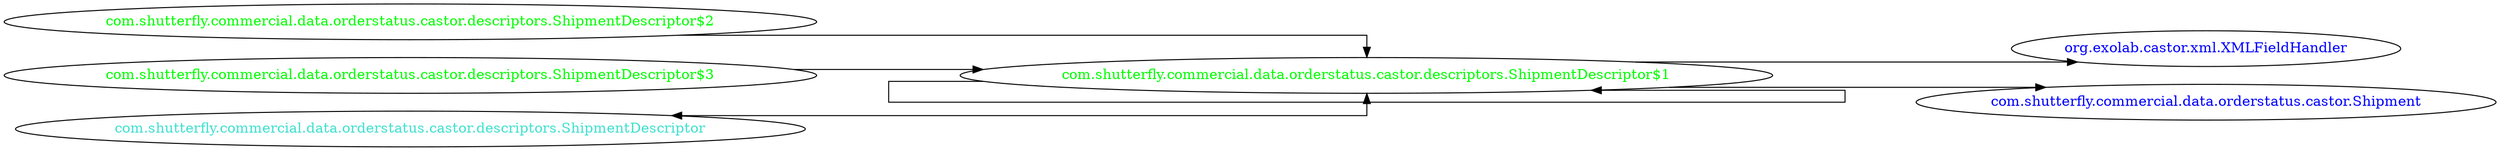 digraph dependencyGraph {
 concentrate=true;
 ranksep="2.0";
 rankdir="LR"; 
 splines="ortho";
"com.shutterfly.commercial.data.orderstatus.castor.descriptors.ShipmentDescriptor$1" [fontcolor="red"];
"org.exolab.castor.xml.XMLFieldHandler" [ fontcolor="blue" ];
"com.shutterfly.commercial.data.orderstatus.castor.descriptors.ShipmentDescriptor$1"->"org.exolab.castor.xml.XMLFieldHandler";
"com.shutterfly.commercial.data.orderstatus.castor.Shipment" [ fontcolor="blue" ];
"com.shutterfly.commercial.data.orderstatus.castor.descriptors.ShipmentDescriptor$1"->"com.shutterfly.commercial.data.orderstatus.castor.Shipment";
"com.shutterfly.commercial.data.orderstatus.castor.descriptors.ShipmentDescriptor$1" [ fontcolor="green" ];
"com.shutterfly.commercial.data.orderstatus.castor.descriptors.ShipmentDescriptor$1"->"com.shutterfly.commercial.data.orderstatus.castor.descriptors.ShipmentDescriptor$1";
"com.shutterfly.commercial.data.orderstatus.castor.descriptors.ShipmentDescriptor$2" [ fontcolor="green" ];
"com.shutterfly.commercial.data.orderstatus.castor.descriptors.ShipmentDescriptor$2"->"com.shutterfly.commercial.data.orderstatus.castor.descriptors.ShipmentDescriptor$1";
"com.shutterfly.commercial.data.orderstatus.castor.descriptors.ShipmentDescriptor$3" [ fontcolor="green" ];
"com.shutterfly.commercial.data.orderstatus.castor.descriptors.ShipmentDescriptor$3"->"com.shutterfly.commercial.data.orderstatus.castor.descriptors.ShipmentDescriptor$1";
"com.shutterfly.commercial.data.orderstatus.castor.descriptors.ShipmentDescriptor" [ fontcolor="turquoise" ];
"com.shutterfly.commercial.data.orderstatus.castor.descriptors.ShipmentDescriptor"->"com.shutterfly.commercial.data.orderstatus.castor.descriptors.ShipmentDescriptor$1" [dir=both];
}